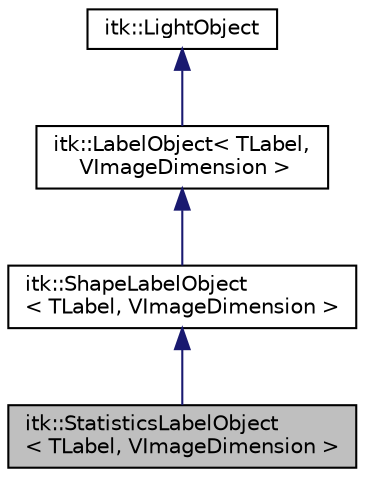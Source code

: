 digraph "itk::StatisticsLabelObject&lt; TLabel, VImageDimension &gt;"
{
 // LATEX_PDF_SIZE
  edge [fontname="Helvetica",fontsize="10",labelfontname="Helvetica",labelfontsize="10"];
  node [fontname="Helvetica",fontsize="10",shape=record];
  Node1 [label="itk::StatisticsLabelObject\l\< TLabel, VImageDimension \>",height=0.2,width=0.4,color="black", fillcolor="grey75", style="filled", fontcolor="black",tooltip="A Label object to store the common attributes related to the statistics of the object."];
  Node2 -> Node1 [dir="back",color="midnightblue",fontsize="10",style="solid",fontname="Helvetica"];
  Node2 [label="itk::ShapeLabelObject\l\< TLabel, VImageDimension \>",height=0.2,width=0.4,color="black", fillcolor="white", style="filled",URL="$classitk_1_1ShapeLabelObject.html",tooltip="A Label object to store the common attributes related to the shape of the object."];
  Node3 -> Node2 [dir="back",color="midnightblue",fontsize="10",style="solid",fontname="Helvetica"];
  Node3 [label="itk::LabelObject\< TLabel,\l VImageDimension \>",height=0.2,width=0.4,color="black", fillcolor="white", style="filled",URL="$classitk_1_1LabelObject.html",tooltip="The base class for the representation of a labeled binary object in an image."];
  Node4 -> Node3 [dir="back",color="midnightblue",fontsize="10",style="solid",fontname="Helvetica"];
  Node4 [label="itk::LightObject",height=0.2,width=0.4,color="black", fillcolor="white", style="filled",URL="$classitk_1_1LightObject.html",tooltip="Light weight base class for most itk classes."];
}
